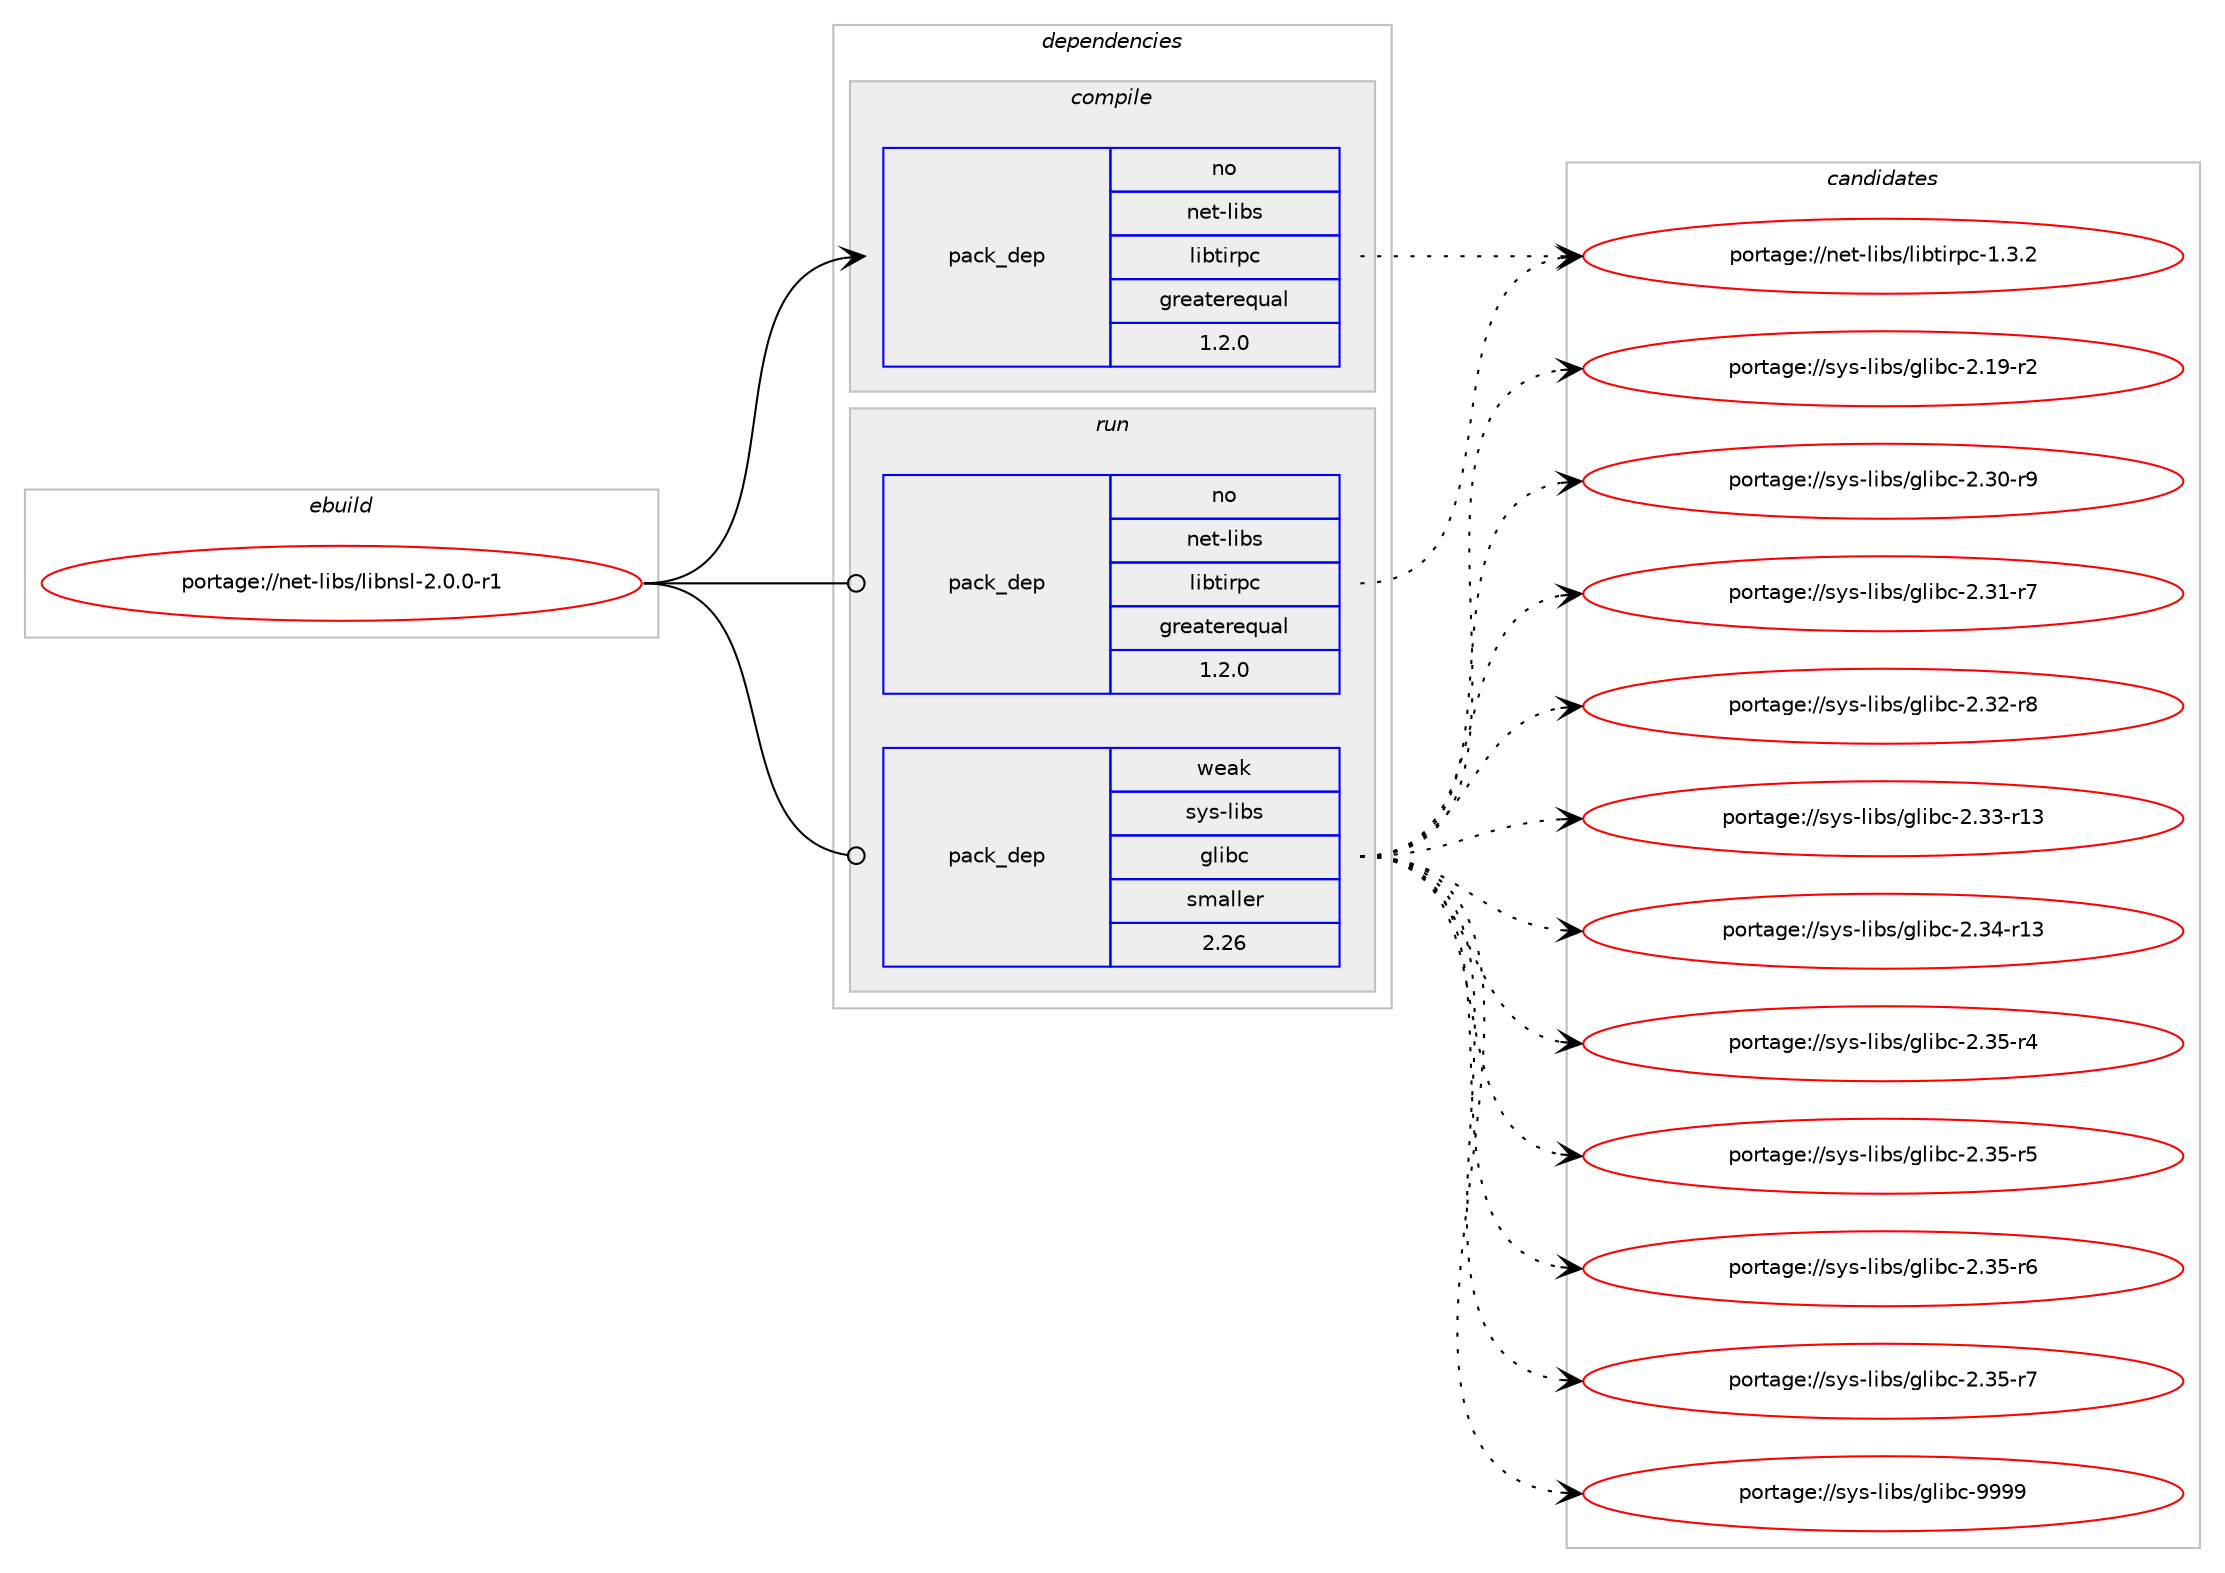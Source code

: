 digraph prolog {

# *************
# Graph options
# *************

newrank=true;
concentrate=true;
compound=true;
graph [rankdir=LR,fontname=Helvetica,fontsize=10,ranksep=1.5];#, ranksep=2.5, nodesep=0.2];
edge  [arrowhead=vee];
node  [fontname=Helvetica,fontsize=10];

# **********
# The ebuild
# **********

subgraph cluster_leftcol {
color=gray;
rank=same;
label=<<i>ebuild</i>>;
id [label="portage://net-libs/libnsl-2.0.0-r1", color=red, width=4, href="../net-libs/libnsl-2.0.0-r1.svg"];
}

# ****************
# The dependencies
# ****************

subgraph cluster_midcol {
color=gray;
label=<<i>dependencies</i>>;
subgraph cluster_compile {
fillcolor="#eeeeee";
style=filled;
label=<<i>compile</i>>;
subgraph pack302 {
dependency1323 [label=<<TABLE BORDER="0" CELLBORDER="1" CELLSPACING="0" CELLPADDING="4" WIDTH="220"><TR><TD ROWSPAN="6" CELLPADDING="30">pack_dep</TD></TR><TR><TD WIDTH="110">no</TD></TR><TR><TD>net-libs</TD></TR><TR><TD>libtirpc</TD></TR><TR><TD>greaterequal</TD></TR><TR><TD>1.2.0</TD></TR></TABLE>>, shape=none, color=blue];
}
id:e -> dependency1323:w [weight=20,style="solid",arrowhead="vee"];
}
subgraph cluster_compileandrun {
fillcolor="#eeeeee";
style=filled;
label=<<i>compile and run</i>>;
}
subgraph cluster_run {
fillcolor="#eeeeee";
style=filled;
label=<<i>run</i>>;
subgraph pack303 {
dependency1324 [label=<<TABLE BORDER="0" CELLBORDER="1" CELLSPACING="0" CELLPADDING="4" WIDTH="220"><TR><TD ROWSPAN="6" CELLPADDING="30">pack_dep</TD></TR><TR><TD WIDTH="110">no</TD></TR><TR><TD>net-libs</TD></TR><TR><TD>libtirpc</TD></TR><TR><TD>greaterequal</TD></TR><TR><TD>1.2.0</TD></TR></TABLE>>, shape=none, color=blue];
}
id:e -> dependency1324:w [weight=20,style="solid",arrowhead="odot"];
subgraph pack304 {
dependency1325 [label=<<TABLE BORDER="0" CELLBORDER="1" CELLSPACING="0" CELLPADDING="4" WIDTH="220"><TR><TD ROWSPAN="6" CELLPADDING="30">pack_dep</TD></TR><TR><TD WIDTH="110">weak</TD></TR><TR><TD>sys-libs</TD></TR><TR><TD>glibc</TD></TR><TR><TD>smaller</TD></TR><TR><TD>2.26</TD></TR></TABLE>>, shape=none, color=blue];
}
id:e -> dependency1325:w [weight=20,style="solid",arrowhead="odot"];
}
}

# **************
# The candidates
# **************

subgraph cluster_choices {
rank=same;
color=gray;
label=<<i>candidates</i>>;

subgraph choice302 {
color=black;
nodesep=1;
choice1101011164510810598115471081059811610511411299454946514650 [label="portage://net-libs/libtirpc-1.3.2", color=red, width=4,href="../net-libs/libtirpc-1.3.2.svg"];
dependency1323:e -> choice1101011164510810598115471081059811610511411299454946514650:w [style=dotted,weight="100"];
}
subgraph choice303 {
color=black;
nodesep=1;
choice1101011164510810598115471081059811610511411299454946514650 [label="portage://net-libs/libtirpc-1.3.2", color=red, width=4,href="../net-libs/libtirpc-1.3.2.svg"];
dependency1324:e -> choice1101011164510810598115471081059811610511411299454946514650:w [style=dotted,weight="100"];
}
subgraph choice304 {
color=black;
nodesep=1;
choice115121115451081059811547103108105989945504649574511450 [label="portage://sys-libs/glibc-2.19-r2", color=red, width=4,href="../sys-libs/glibc-2.19-r2.svg"];
choice115121115451081059811547103108105989945504651484511457 [label="portage://sys-libs/glibc-2.30-r9", color=red, width=4,href="../sys-libs/glibc-2.30-r9.svg"];
choice115121115451081059811547103108105989945504651494511455 [label="portage://sys-libs/glibc-2.31-r7", color=red, width=4,href="../sys-libs/glibc-2.31-r7.svg"];
choice115121115451081059811547103108105989945504651504511456 [label="portage://sys-libs/glibc-2.32-r8", color=red, width=4,href="../sys-libs/glibc-2.32-r8.svg"];
choice11512111545108105981154710310810598994550465151451144951 [label="portage://sys-libs/glibc-2.33-r13", color=red, width=4,href="../sys-libs/glibc-2.33-r13.svg"];
choice11512111545108105981154710310810598994550465152451144951 [label="portage://sys-libs/glibc-2.34-r13", color=red, width=4,href="../sys-libs/glibc-2.34-r13.svg"];
choice115121115451081059811547103108105989945504651534511452 [label="portage://sys-libs/glibc-2.35-r4", color=red, width=4,href="../sys-libs/glibc-2.35-r4.svg"];
choice115121115451081059811547103108105989945504651534511453 [label="portage://sys-libs/glibc-2.35-r5", color=red, width=4,href="../sys-libs/glibc-2.35-r5.svg"];
choice115121115451081059811547103108105989945504651534511454 [label="portage://sys-libs/glibc-2.35-r6", color=red, width=4,href="../sys-libs/glibc-2.35-r6.svg"];
choice115121115451081059811547103108105989945504651534511455 [label="portage://sys-libs/glibc-2.35-r7", color=red, width=4,href="../sys-libs/glibc-2.35-r7.svg"];
choice11512111545108105981154710310810598994557575757 [label="portage://sys-libs/glibc-9999", color=red, width=4,href="../sys-libs/glibc-9999.svg"];
dependency1325:e -> choice115121115451081059811547103108105989945504649574511450:w [style=dotted,weight="100"];
dependency1325:e -> choice115121115451081059811547103108105989945504651484511457:w [style=dotted,weight="100"];
dependency1325:e -> choice115121115451081059811547103108105989945504651494511455:w [style=dotted,weight="100"];
dependency1325:e -> choice115121115451081059811547103108105989945504651504511456:w [style=dotted,weight="100"];
dependency1325:e -> choice11512111545108105981154710310810598994550465151451144951:w [style=dotted,weight="100"];
dependency1325:e -> choice11512111545108105981154710310810598994550465152451144951:w [style=dotted,weight="100"];
dependency1325:e -> choice115121115451081059811547103108105989945504651534511452:w [style=dotted,weight="100"];
dependency1325:e -> choice115121115451081059811547103108105989945504651534511453:w [style=dotted,weight="100"];
dependency1325:e -> choice115121115451081059811547103108105989945504651534511454:w [style=dotted,weight="100"];
dependency1325:e -> choice115121115451081059811547103108105989945504651534511455:w [style=dotted,weight="100"];
dependency1325:e -> choice11512111545108105981154710310810598994557575757:w [style=dotted,weight="100"];
}
}

}
